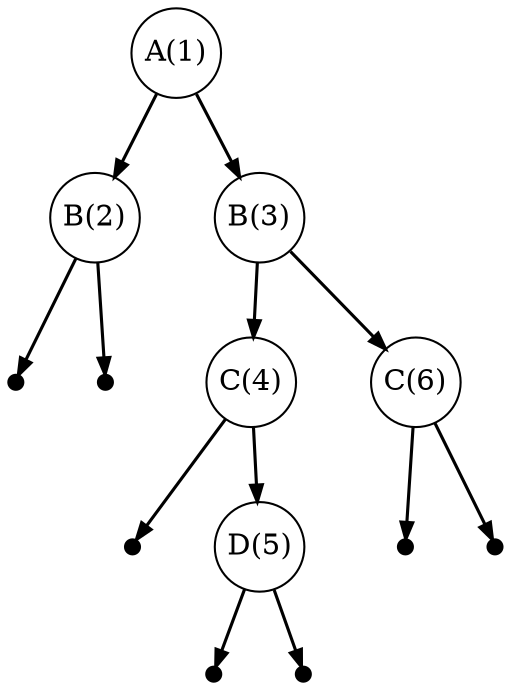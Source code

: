 digraph ArbreBinaire {
    graph [ranksep=0.5, nodesep=0.5];
    node [shape=circle, style=filled, fillcolor=white, width=0.6, height=0.6, fixedsize=true];
    edge [color=black, arrowsize=0.8, penwidth=1.5];

    1 [label="A(1)"];
    1 -> 2;
    2 [label="B(2)"];
    null2_0 [shape=point, width=0.1, color=black, fillcolor=black];
    2 -> null2_0;
    null2_1 [shape=point, width=0.1, color=black, fillcolor=black];
    2 -> null2_1;
    1 -> 3;
    3 [label="B(3)"];
    3 -> 4;
    4 [label="C(4)"];
    null4_0 [shape=point, width=0.1, color=black, fillcolor=black];
    4 -> null4_0;
    4 -> 5;
    5 [label="D(5)"];
    null5_0 [shape=point, width=0.1, color=black, fillcolor=black];
    5 -> null5_0;
    null5_1 [shape=point, width=0.1, color=black, fillcolor=black];
    5 -> null5_1;
    3 -> 6;
    6 [label="C(6)"];
    null6_0 [shape=point, width=0.1, color=black, fillcolor=black];
    6 -> null6_0;
    null6_1 [shape=point, width=0.1, color=black, fillcolor=black];
    6 -> null6_1;
}
